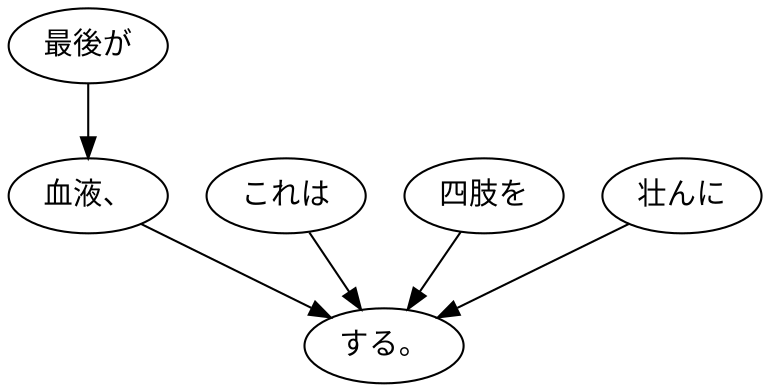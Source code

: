 digraph graph4856 {
	node0 [label="最後が"];
	node1 [label="血液、"];
	node2 [label="これは"];
	node3 [label="四肢を"];
	node4 [label="壮んに"];
	node5 [label="する。"];
	node0 -> node1;
	node1 -> node5;
	node2 -> node5;
	node3 -> node5;
	node4 -> node5;
}
